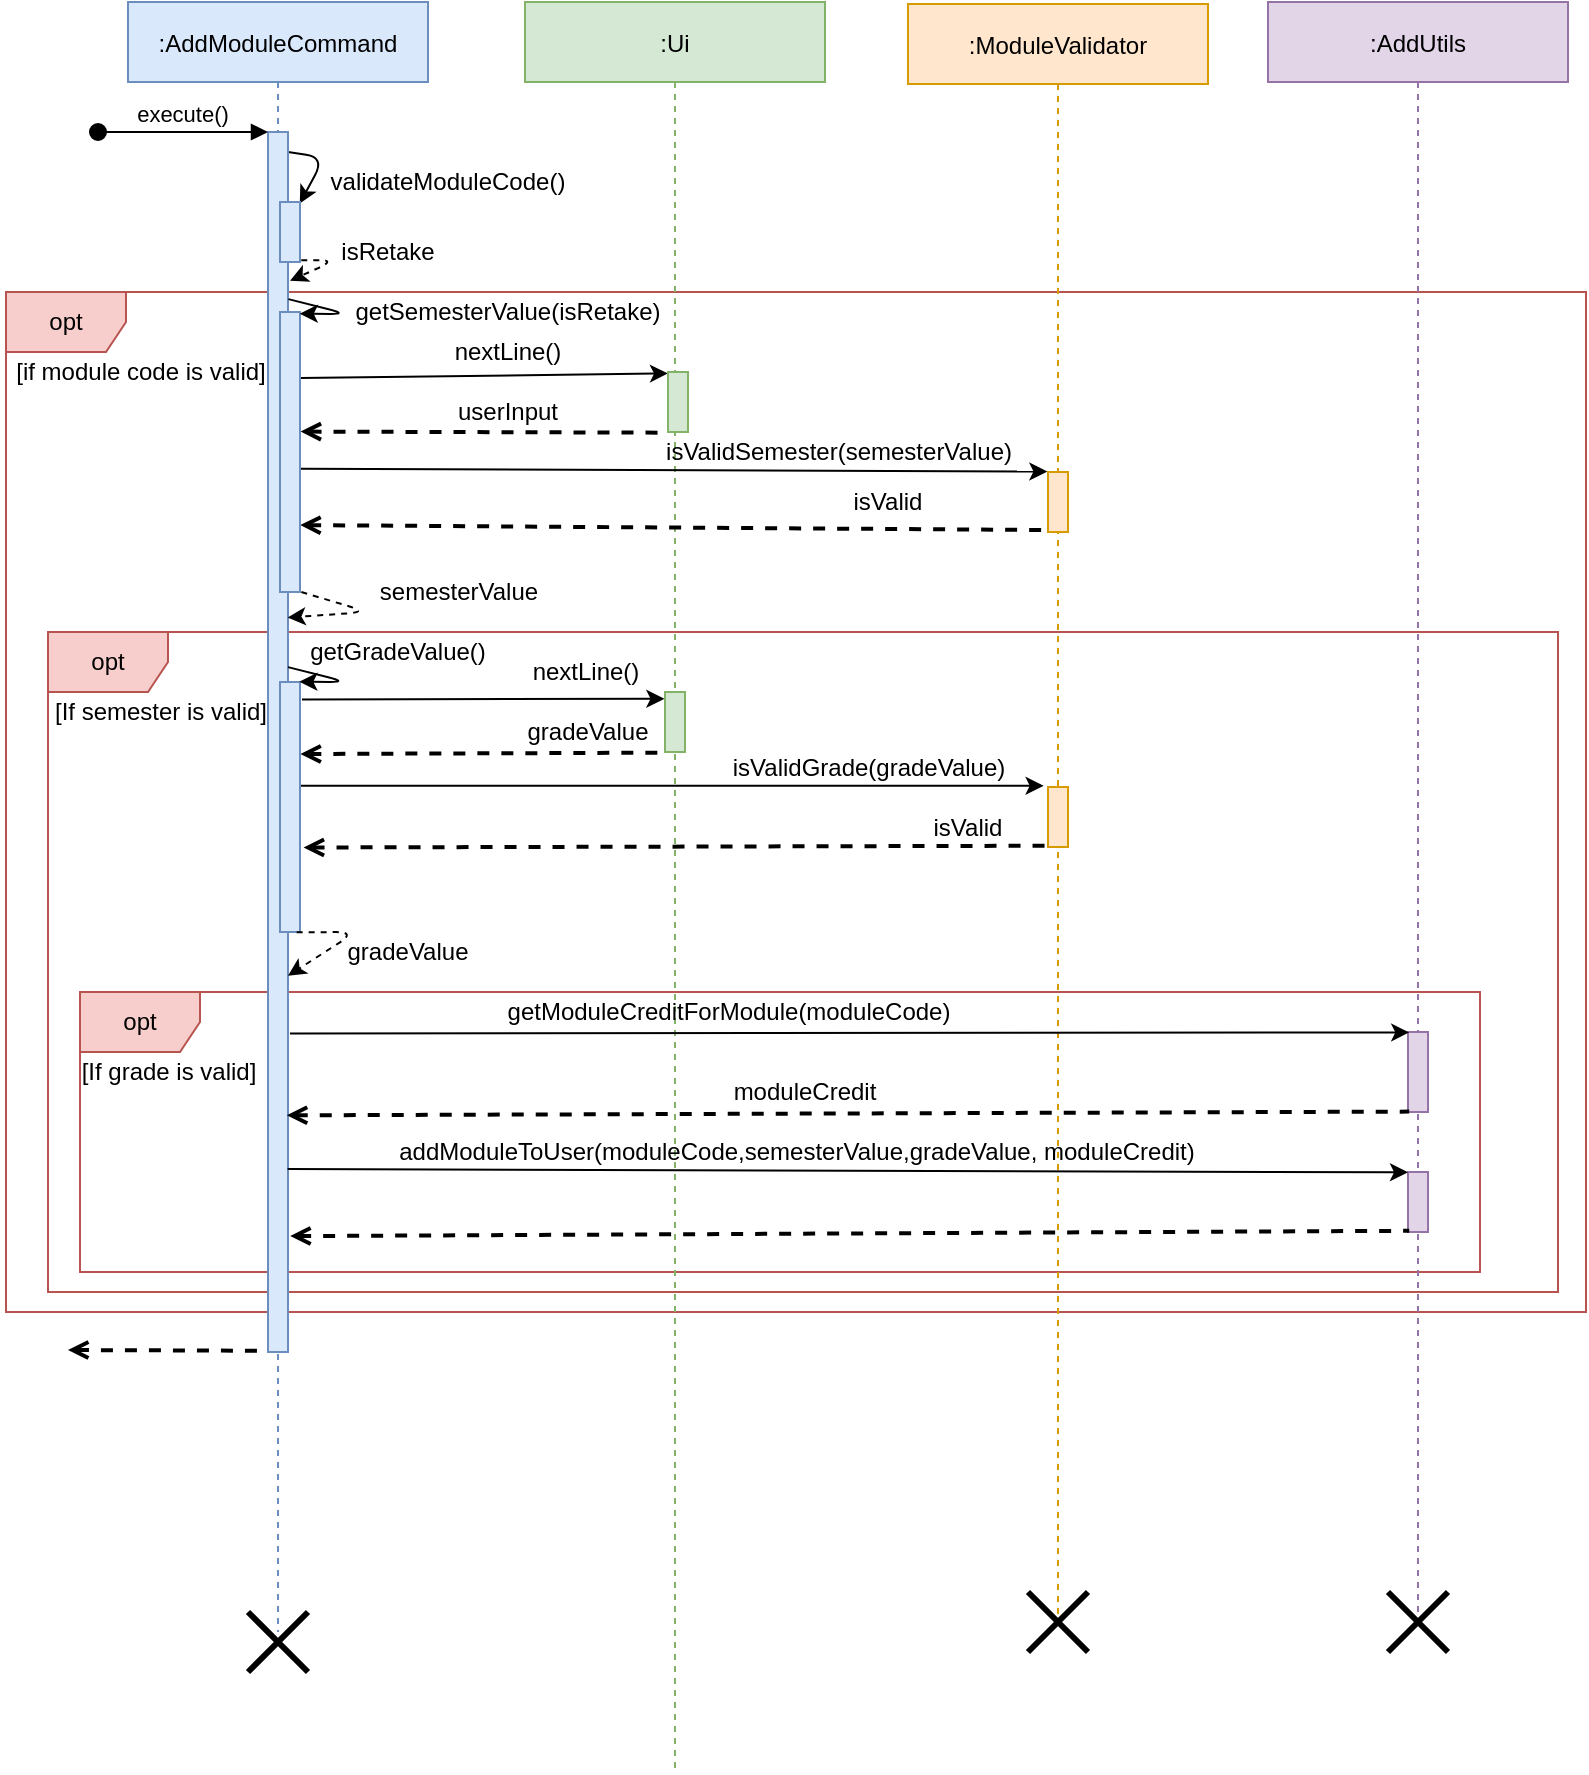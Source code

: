 <mxfile version="13.8.8" type="device"><diagram id="kgpKYQtTHZ0yAKxKKP6v" name="Page-1"><mxGraphModel dx="1422" dy="486" grid="1" gridSize="10" guides="1" tooltips="1" connect="1" arrows="1" fold="1" page="1" pageScale="1" pageWidth="827" pageHeight="1169" math="0" shadow="0"><root><mxCell id="0"/><mxCell id="1" parent="0"/><mxCell id="OehDhqGocTLMBrLsQ3r7-93" value="opt" style="shape=umlFrame;whiteSpace=wrap;html=1;fillColor=#f8cecc;strokeColor=#b85450;" parent="1" vertex="1"><mxGeometry x="9" y="170" width="790" height="510" as="geometry"/></mxCell><mxCell id="OehDhqGocTLMBrLsQ3r7-87" value="opt" style="shape=umlFrame;whiteSpace=wrap;html=1;fillColor=#f8cecc;strokeColor=#b85450;" parent="1" vertex="1"><mxGeometry x="30" y="340" width="755" height="330" as="geometry"/></mxCell><mxCell id="OehDhqGocTLMBrLsQ3r7-90" value="opt" style="shape=umlFrame;whiteSpace=wrap;html=1;fillColor=#f8cecc;strokeColor=#b85450;" parent="1" vertex="1"><mxGeometry x="46" y="520" width="700" height="140" as="geometry"/></mxCell><mxCell id="3nuBFxr9cyL0pnOWT2aG-1" value=":AddModuleCommand" style="shape=umlLifeline;perimeter=lifelinePerimeter;container=0;collapsible=0;recursiveResize=0;rounded=0;shadow=0;strokeWidth=1;fillColor=#dae8fc;strokeColor=#6c8ebf;" parent="1" vertex="1"><mxGeometry x="70" y="25" width="150" height="815" as="geometry"/></mxCell><mxCell id="OehDhqGocTLMBrLsQ3r7-13" value=":Ui" style="shape=umlLifeline;perimeter=lifelinePerimeter;container=0;collapsible=0;recursiveResize=0;rounded=0;shadow=0;strokeWidth=1;fillColor=#d5e8d4;strokeColor=#82b366;" parent="1" vertex="1"><mxGeometry x="268.5" y="25" width="150" height="885" as="geometry"/></mxCell><mxCell id="OehDhqGocTLMBrLsQ3r7-20" value="" style="endArrow=classic;html=1;exitX=1.179;exitY=0.196;exitDx=0;exitDy=0;exitPerimeter=0;entryX=0.989;entryY=0.026;entryDx=0;entryDy=0;entryPerimeter=0;" parent="1" edge="1" target="OehDhqGocTLMBrLsQ3r7-10"><mxGeometry width="50" height="50" relative="1" as="geometry"><mxPoint x="150.0" y="100.0" as="sourcePoint"/><mxPoint x="154.1" y="122.77" as="targetPoint"/><Array as="points"><mxPoint x="168.21" y="102.8"/></Array></mxGeometry></mxCell><mxCell id="OehDhqGocTLMBrLsQ3r7-21" value="validateModuleCode()" style="text;html=1;strokeColor=none;fillColor=none;align=center;verticalAlign=middle;whiteSpace=wrap;rounded=0;" parent="1" vertex="1"><mxGeometry x="170" y="105" width="120" height="20" as="geometry"/></mxCell><mxCell id="OehDhqGocTLMBrLsQ3r7-26" value="" style="endArrow=none;dashed=1;html=1;strokeWidth=2;entryX=-0.067;entryY=1.011;entryDx=0;entryDy=0;entryPerimeter=0;startArrow=open;startFill=0;exitX=1.029;exitY=0.427;exitDx=0;exitDy=0;exitPerimeter=0;" parent="1" source="f0Q2RszullXi6YRb4ohq-1" target="OehDhqGocTLMBrLsQ3r7-14" edge="1"><mxGeometry width="50" height="50" relative="1" as="geometry"><mxPoint x="230" y="260" as="sourcePoint"/><mxPoint x="280" y="210" as="targetPoint"/></mxGeometry></mxCell><mxCell id="OehDhqGocTLMBrLsQ3r7-28" value="" style="endArrow=none;dashed=1;html=1;strokeWidth=2;entryX=-0.033;entryY=1.011;entryDx=0;entryDy=0;entryPerimeter=0;exitX=1.02;exitY=0.288;exitDx=0;exitDy=0;exitPerimeter=0;startArrow=open;startFill=0;" parent="1" target="OehDhqGocTLMBrLsQ3r7-25" edge="1" source="f0Q2RszullXi6YRb4ohq-7"><mxGeometry width="50" height="50" relative="1" as="geometry"><mxPoint x="150" y="390.22" as="sourcePoint"/><mxPoint x="356.33" y="390" as="targetPoint"/></mxGeometry></mxCell><mxCell id="OehDhqGocTLMBrLsQ3r7-31" value="" style="endArrow=classic;html=1;entryX=0;entryY=0.023;entryDx=0;entryDy=0;entryPerimeter=0;exitX=1.029;exitY=0.236;exitDx=0;exitDy=0;exitPerimeter=0;" parent="1" source="f0Q2RszullXi6YRb4ohq-1" target="OehDhqGocTLMBrLsQ3r7-14" edge="1"><mxGeometry width="50" height="50" relative="1" as="geometry"><mxPoint x="151.0" y="190" as="sourcePoint"/><mxPoint x="340.0" y="189.67" as="targetPoint"/></mxGeometry></mxCell><mxCell id="OehDhqGocTLMBrLsQ3r7-32" value="" style="endArrow=classic;html=1;exitX=1.1;exitY=0.07;exitDx=0;exitDy=0;exitPerimeter=0;entryX=-0.03;entryY=0.113;entryDx=0;entryDy=0;entryPerimeter=0;" parent="1" source="f0Q2RszullXi6YRb4ohq-7" target="OehDhqGocTLMBrLsQ3r7-25" edge="1"><mxGeometry width="50" height="50" relative="1" as="geometry"><mxPoint x="156.0" y="260" as="sourcePoint"/><mxPoint x="360" y="260" as="targetPoint"/></mxGeometry></mxCell><mxCell id="OehDhqGocTLMBrLsQ3r7-34" value="nextLine()" style="text;html=1;strokeColor=none;fillColor=none;align=center;verticalAlign=middle;whiteSpace=wrap;rounded=0;" parent="1" vertex="1"><mxGeometry x="230" y="190" width="60" height="20" as="geometry"/></mxCell><mxCell id="OehDhqGocTLMBrLsQ3r7-35" value="nextLine()" style="text;html=1;strokeColor=none;fillColor=none;align=center;verticalAlign=middle;whiteSpace=wrap;rounded=0;" parent="1" vertex="1"><mxGeometry x="268.5" y="350" width="60" height="20" as="geometry"/></mxCell><mxCell id="OehDhqGocTLMBrLsQ3r7-36" value="userInput" style="text;html=1;strokeColor=none;fillColor=none;align=center;verticalAlign=middle;whiteSpace=wrap;rounded=0;" parent="1" vertex="1"><mxGeometry x="220" y="220" width="80" height="20" as="geometry"/></mxCell><mxCell id="OehDhqGocTLMBrLsQ3r7-37" value="gradeValue" style="text;html=1;strokeColor=none;fillColor=none;align=center;verticalAlign=middle;whiteSpace=wrap;rounded=0;" parent="1" vertex="1"><mxGeometry x="170" y="490" width="80" height="20" as="geometry"/></mxCell><mxCell id="OehDhqGocTLMBrLsQ3r7-42" value="semesterValue" style="text;html=1;align=center;verticalAlign=middle;resizable=0;points=[];autosize=1;" parent="1" vertex="1"><mxGeometry x="190" y="310" width="90" height="20" as="geometry"/></mxCell><mxCell id="OehDhqGocTLMBrLsQ3r7-46" value="" style="endArrow=classic;html=1;exitX=1.01;exitY=0.56;exitDx=0;exitDy=0;exitPerimeter=0;entryX=-0.031;entryY=-0.008;entryDx=0;entryDy=0;entryPerimeter=0;" parent="1" source="f0Q2RszullXi6YRb4ohq-1" target="OehDhqGocTLMBrLsQ3r7-45" edge="1"><mxGeometry width="50" height="50" relative="1" as="geometry"><mxPoint x="156.67" y="507.04" as="sourcePoint"/><mxPoint x="570" y="331" as="targetPoint"/><Array as="points"/></mxGeometry></mxCell><mxCell id="OehDhqGocTLMBrLsQ3r7-47" value="" style="endArrow=classic;html=1;entryX=-0.219;entryY=-0.021;entryDx=0;entryDy=0;entryPerimeter=0;" parent="1" source="3nuBFxr9cyL0pnOWT2aG-1" target="OehDhqGocTLMBrLsQ3r7-44" edge="1"><mxGeometry width="50" height="50" relative="1" as="geometry"><mxPoint x="146" y="560.82" as="sourcePoint"/><mxPoint x="530" y="560" as="targetPoint"/><Array as="points"/></mxGeometry></mxCell><mxCell id="OehDhqGocTLMBrLsQ3r7-49" value="" style="endArrow=none;dashed=1;html=1;strokeWidth=2;exitX=1.18;exitY=0.662;exitDx=0;exitDy=0;exitPerimeter=0;startArrow=open;startFill=0;entryX=-0.124;entryY=0.979;entryDx=0;entryDy=0;entryPerimeter=0;" parent="1" target="OehDhqGocTLMBrLsQ3r7-44" edge="1" source="f0Q2RszullXi6YRb4ohq-7"><mxGeometry width="50" height="50" relative="1" as="geometry"><mxPoint x="156.0" y="600" as="sourcePoint"/><mxPoint x="540.93" y="600" as="targetPoint"/></mxGeometry></mxCell><mxCell id="OehDhqGocTLMBrLsQ3r7-51" value="isValidSemester(semesterValue)" style="text;html=1;align=center;verticalAlign=middle;resizable=0;points=[];autosize=1;" parent="1" vertex="1"><mxGeometry x="330" y="240" width="190" height="20" as="geometry"/></mxCell><mxCell id="OehDhqGocTLMBrLsQ3r7-53" value="isValid" style="text;html=1;strokeColor=none;fillColor=none;align=center;verticalAlign=middle;whiteSpace=wrap;rounded=0;" parent="1" vertex="1"><mxGeometry x="430" y="265" width="40" height="20" as="geometry"/></mxCell><mxCell id="OehDhqGocTLMBrLsQ3r7-54" value="isValid" style="text;html=1;strokeColor=none;fillColor=none;align=center;verticalAlign=middle;whiteSpace=wrap;rounded=0;" parent="1" vertex="1"><mxGeometry x="470" y="427.5" width="40" height="20" as="geometry"/></mxCell><mxCell id="OehDhqGocTLMBrLsQ3r7-43" value=":ModuleValidator" style="shape=umlLifeline;perimeter=lifelinePerimeter;container=0;collapsible=0;recursiveResize=0;rounded=0;shadow=0;strokeWidth=1;fillColor=#ffe6cc;strokeColor=#d79b00;" parent="1" vertex="1"><mxGeometry x="460" y="26" width="150" height="814" as="geometry"/></mxCell><mxCell id="3nuBFxr9cyL0pnOWT2aG-2" value="" style="points=[];perimeter=orthogonalPerimeter;rounded=0;shadow=0;strokeWidth=1;fillColor=#dae8fc;strokeColor=#6c8ebf;" parent="1" vertex="1"><mxGeometry x="140" y="90" width="10" height="610" as="geometry"/></mxCell><mxCell id="3nuBFxr9cyL0pnOWT2aG-3" value="execute()" style="verticalAlign=bottom;startArrow=oval;endArrow=block;startSize=8;shadow=0;strokeWidth=1;labelBackgroundColor=none;" parent="1" edge="1"><mxGeometry x="70" y="20" as="geometry"><mxPoint x="55" y="90" as="sourcePoint"/><mxPoint x="140" y="90" as="targetPoint"/></mxGeometry></mxCell><mxCell id="OehDhqGocTLMBrLsQ3r7-14" value="" style="points=[];perimeter=orthogonalPerimeter;rounded=0;shadow=0;strokeWidth=1;fillColor=#d5e8d4;strokeColor=#82b366;" parent="1" vertex="1"><mxGeometry x="340" y="210" width="10" height="30" as="geometry"/></mxCell><mxCell id="OehDhqGocTLMBrLsQ3r7-25" value="" style="points=[];perimeter=orthogonalPerimeter;rounded=0;shadow=0;strokeWidth=1;fillColor=#d5e8d4;strokeColor=#82b366;" parent="1" vertex="1"><mxGeometry x="338.5" y="370" width="10" height="30" as="geometry"/></mxCell><mxCell id="OehDhqGocTLMBrLsQ3r7-10" value="" style="html=1;points=[];perimeter=orthogonalPerimeter;fillColor=#dae8fc;strokeColor=#6c8ebf;" parent="1" vertex="1"><mxGeometry x="146" y="125" width="10" height="30" as="geometry"/></mxCell><mxCell id="OehDhqGocTLMBrLsQ3r7-52" value="isValidGrade(gradeValue)" style="text;html=1;align=center;verticalAlign=middle;resizable=0;points=[];autosize=1;" parent="1" vertex="1"><mxGeometry x="365" y="397.5" width="150" height="20" as="geometry"/></mxCell><mxCell id="OehDhqGocTLMBrLsQ3r7-59" value="" style="endArrow=none;dashed=1;html=1;strokeWidth=2;exitX=1.01;exitY=0.761;exitDx=0;exitDy=0;exitPerimeter=0;startArrow=open;startFill=0;entryX=-0.067;entryY=0.967;entryDx=0;entryDy=0;entryPerimeter=0;" parent="1" source="f0Q2RszullXi6YRb4ohq-1" target="OehDhqGocTLMBrLsQ3r7-45" edge="1"><mxGeometry width="50" height="50" relative="1" as="geometry"><mxPoint x="157" y="539.71" as="sourcePoint"/><mxPoint x="430" y="551" as="targetPoint"/></mxGeometry></mxCell><mxCell id="OehDhqGocTLMBrLsQ3r7-60" value=":AddUtils" style="shape=umlLifeline;perimeter=lifelinePerimeter;container=0;collapsible=0;recursiveResize=0;rounded=0;shadow=0;strokeWidth=1;fillColor=#e1d5e7;strokeColor=#9673a6;" parent="1" vertex="1"><mxGeometry x="640" y="25" width="150" height="805" as="geometry"/></mxCell><mxCell id="OehDhqGocTLMBrLsQ3r7-67" value="" style="points=[];perimeter=orthogonalPerimeter;rounded=0;shadow=0;strokeWidth=1;fillColor=#e1d5e7;strokeColor=#9673a6;" parent="1" vertex="1"><mxGeometry x="710" y="610" width="10" height="30" as="geometry"/></mxCell><mxCell id="OehDhqGocTLMBrLsQ3r7-44" value="" style="points=[];perimeter=orthogonalPerimeter;rounded=0;shadow=0;strokeWidth=1;fillColor=#ffe6cc;strokeColor=#d79b00;" parent="1" vertex="1"><mxGeometry x="530" y="417.5" width="10" height="30" as="geometry"/></mxCell><mxCell id="OehDhqGocTLMBrLsQ3r7-45" value="" style="points=[];perimeter=orthogonalPerimeter;rounded=0;shadow=0;strokeWidth=1;fillColor=#ffe6cc;strokeColor=#d79b00;" parent="1" vertex="1"><mxGeometry x="530" y="260" width="10" height="30" as="geometry"/></mxCell><mxCell id="OehDhqGocTLMBrLsQ3r7-68" value="" style="endArrow=classic;html=1;exitX=0.98;exitY=0.85;exitDx=0;exitDy=0;exitPerimeter=0;entryX=0;entryY=0.006;entryDx=0;entryDy=0;entryPerimeter=0;" parent="1" source="3nuBFxr9cyL0pnOWT2aG-2" target="OehDhqGocTLMBrLsQ3r7-67" edge="1"><mxGeometry width="50" height="50" relative="1" as="geometry"><mxPoint x="150.0" y="660" as="sourcePoint"/><mxPoint x="600" y="660" as="targetPoint"/><Array as="points"/></mxGeometry></mxCell><mxCell id="OehDhqGocTLMBrLsQ3r7-70" value="addModuleToUser(moduleCode,semesterValue,gradeValue, moduleCredit)" style="text;html=1;align=center;verticalAlign=middle;resizable=0;points=[];autosize=1;" parent="1" vertex="1"><mxGeometry x="199" y="590" width="410" height="20" as="geometry"/></mxCell><mxCell id="OehDhqGocTLMBrLsQ3r7-75" value="" style="points=[];perimeter=orthogonalPerimeter;rounded=0;shadow=0;strokeWidth=1;fillColor=#e1d5e7;strokeColor=#9673a6;" parent="1" vertex="1"><mxGeometry x="710" y="540" width="10" height="40" as="geometry"/></mxCell><mxCell id="OehDhqGocTLMBrLsQ3r7-76" value="" style="endArrow=classic;html=1;exitX=1.1;exitY=0.739;exitDx=0;exitDy=0;exitPerimeter=0;entryX=0.06;entryY=0.005;entryDx=0;entryDy=0;entryPerimeter=0;" parent="1" target="OehDhqGocTLMBrLsQ3r7-75" edge="1" source="3nuBFxr9cyL0pnOWT2aG-2"><mxGeometry width="50" height="50" relative="1" as="geometry"><mxPoint x="151" y="650.76" as="sourcePoint"/><mxPoint x="700" y="650" as="targetPoint"/><Array as="points"/></mxGeometry></mxCell><mxCell id="OehDhqGocTLMBrLsQ3r7-77" value="" style="endArrow=none;dashed=1;html=1;strokeWidth=2;exitX=0.94;exitY=0.806;exitDx=0;exitDy=0;exitPerimeter=0;startArrow=open;startFill=0;entryX=0.06;entryY=0.995;entryDx=0;entryDy=0;entryPerimeter=0;" parent="1" source="3nuBFxr9cyL0pnOWT2aG-2" target="OehDhqGocTLMBrLsQ3r7-75" edge="1"><mxGeometry width="50" height="50" relative="1" as="geometry"><mxPoint x="315.07" y="690" as="sourcePoint"/><mxPoint x="700" y="690" as="targetPoint"/></mxGeometry></mxCell><mxCell id="OehDhqGocTLMBrLsQ3r7-78" value="getModuleCreditForModule(moduleCode)" style="text;html=1;align=center;verticalAlign=middle;resizable=0;points=[];autosize=1;" parent="1" vertex="1"><mxGeometry x="250" y="520" width="240" height="20" as="geometry"/></mxCell><mxCell id="OehDhqGocTLMBrLsQ3r7-79" value="moduleCredit" style="text;html=1;align=center;verticalAlign=middle;resizable=0;points=[];autosize=1;" parent="1" vertex="1"><mxGeometry x="362.5" y="560" width="90" height="20" as="geometry"/></mxCell><mxCell id="OehDhqGocTLMBrLsQ3r7-80" value="" style="shape=umlDestroy;whiteSpace=wrap;html=1;strokeWidth=3;" parent="1" vertex="1"><mxGeometry x="130" y="830" width="30" height="30" as="geometry"/></mxCell><mxCell id="OehDhqGocTLMBrLsQ3r7-81" value="" style="shape=umlDestroy;whiteSpace=wrap;html=1;strokeWidth=3;" parent="1" vertex="1"><mxGeometry x="700" y="820" width="30" height="30" as="geometry"/></mxCell><mxCell id="OehDhqGocTLMBrLsQ3r7-82" value="" style="shape=umlDestroy;whiteSpace=wrap;html=1;strokeWidth=3;" parent="1" vertex="1"><mxGeometry x="520" y="820" width="30" height="30" as="geometry"/></mxCell><mxCell id="OehDhqGocTLMBrLsQ3r7-85" value="" style="endArrow=classic;html=1;exitX=1.062;exitY=0.972;exitDx=0;exitDy=0;exitPerimeter=0;entryX=1.1;entryY=0.122;entryDx=0;entryDy=0;entryPerimeter=0;dashed=1;" parent="1" source="OehDhqGocTLMBrLsQ3r7-10" target="3nuBFxr9cyL0pnOWT2aG-2" edge="1"><mxGeometry width="50" height="50" relative="1" as="geometry"><mxPoint x="156.0" y="280.0" as="sourcePoint"/><mxPoint x="160.1" y="302.77" as="targetPoint"/><Array as="points"><mxPoint x="174" y="154"/></Array></mxGeometry></mxCell><mxCell id="OehDhqGocTLMBrLsQ3r7-88" value="" style="endArrow=none;dashed=1;html=1;strokeWidth=2;exitX=1.11;exitY=0.905;exitDx=0;exitDy=0;exitPerimeter=0;startArrow=open;startFill=0;entryX=0.06;entryY=0.98;entryDx=0;entryDy=0;entryPerimeter=0;" parent="1" target="OehDhqGocTLMBrLsQ3r7-67" edge="1" source="3nuBFxr9cyL0pnOWT2aG-2"><mxGeometry width="50" height="50" relative="1" as="geometry"><mxPoint x="150.71" y="770.6" as="sourcePoint"/><mxPoint x="700" y="770" as="targetPoint"/></mxGeometry></mxCell><mxCell id="OehDhqGocTLMBrLsQ3r7-89" value="[If semester is valid]" style="text;html=1;align=center;verticalAlign=middle;resizable=0;points=[];autosize=1;" parent="1" vertex="1"><mxGeometry x="26" y="370" width="120" height="20" as="geometry"/></mxCell><mxCell id="OehDhqGocTLMBrLsQ3r7-91" value="[If grade is valid]" style="text;html=1;align=center;verticalAlign=middle;resizable=0;points=[];autosize=1;" parent="1" vertex="1"><mxGeometry x="40" y="550" width="100" height="20" as="geometry"/></mxCell><mxCell id="OehDhqGocTLMBrLsQ3r7-94" value="[if module code is valid]" style="text;html=1;align=center;verticalAlign=middle;resizable=0;points=[];autosize=1;" parent="1" vertex="1"><mxGeometry x="6" y="200" width="140" height="20" as="geometry"/></mxCell><mxCell id="f0Q2RszullXi6YRb4ohq-1" value="" style="html=1;points=[];perimeter=orthogonalPerimeter;fillColor=#dae8fc;strokeColor=#6c8ebf;" vertex="1" parent="1"><mxGeometry x="146" y="180" width="10" height="140" as="geometry"/></mxCell><mxCell id="f0Q2RszullXi6YRb4ohq-2" value="isRetake" style="text;html=1;strokeColor=none;fillColor=none;align=center;verticalAlign=middle;whiteSpace=wrap;rounded=0;" vertex="1" parent="1"><mxGeometry x="170" y="140" width="60" height="20" as="geometry"/></mxCell><mxCell id="f0Q2RszullXi6YRb4ohq-3" value="" style="endArrow=classic;html=1;exitX=1.02;exitY=0.137;exitDx=0;exitDy=0;exitPerimeter=0;entryX=0.989;entryY=0.006;entryDx=0;entryDy=0;entryPerimeter=0;" edge="1" parent="1" source="3nuBFxr9cyL0pnOWT2aG-2" target="f0Q2RszullXi6YRb4ohq-1"><mxGeometry width="50" height="50" relative="1" as="geometry"><mxPoint x="180" y="174.22" as="sourcePoint"/><mxPoint x="185.89" y="200.0" as="targetPoint"/><Array as="points"><mxPoint x="180" y="181"/></Array></mxGeometry></mxCell><mxCell id="f0Q2RszullXi6YRb4ohq-4" value="getSemesterValue(isRetake)" style="text;html=1;strokeColor=none;fillColor=none;align=center;verticalAlign=middle;whiteSpace=wrap;rounded=0;" vertex="1" parent="1"><mxGeometry x="190" y="170" width="140" height="20" as="geometry"/></mxCell><mxCell id="f0Q2RszullXi6YRb4ohq-6" value="" style="endArrow=classic;html=1;exitX=1.067;exitY=1;exitDx=0;exitDy=0;exitPerimeter=0;dashed=1;entryX=0.98;entryY=0.398;entryDx=0;entryDy=0;entryPerimeter=0;" edge="1" parent="1" source="f0Q2RszullXi6YRb4ohq-1" target="3nuBFxr9cyL0pnOWT2aG-2"><mxGeometry width="50" height="50" relative="1" as="geometry"><mxPoint x="174.33" y="268.25" as="sourcePoint"/><mxPoint x="160" y="250" as="targetPoint"/><Array as="points"><mxPoint x="190" y="330"/></Array></mxGeometry></mxCell><mxCell id="f0Q2RszullXi6YRb4ohq-7" value="" style="html=1;points=[];perimeter=orthogonalPerimeter;fillColor=#dae8fc;strokeColor=#6c8ebf;" vertex="1" parent="1"><mxGeometry x="146" y="365" width="10" height="125" as="geometry"/></mxCell><mxCell id="f0Q2RszullXi6YRb4ohq-9" value="gradeValue" style="text;html=1;strokeColor=none;fillColor=none;align=center;verticalAlign=middle;whiteSpace=wrap;rounded=0;" vertex="1" parent="1"><mxGeometry x="270" y="380" width="60" height="20" as="geometry"/></mxCell><mxCell id="f0Q2RszullXi6YRb4ohq-10" value="getGradeValue()" style="text;html=1;strokeColor=none;fillColor=none;align=center;verticalAlign=middle;whiteSpace=wrap;rounded=0;" vertex="1" parent="1"><mxGeometry x="160" y="340" width="90" height="20" as="geometry"/></mxCell><mxCell id="f0Q2RszullXi6YRb4ohq-12" value="" style="endArrow=classic;html=1;exitX=1.033;exitY=0.327;exitDx=0;exitDy=0;exitPerimeter=0;entryX=1.167;entryY=0.582;entryDx=0;entryDy=0;entryPerimeter=0;dashed=1;" edge="1" parent="1"><mxGeometry width="50" height="50" relative="1" as="geometry"><mxPoint x="154.33" y="490.15" as="sourcePoint"/><mxPoint x="150" y="511.9" as="targetPoint"/><Array as="points"><mxPoint x="184" y="490"/></Array></mxGeometry></mxCell><mxCell id="f0Q2RszullXi6YRb4ohq-15" value="" style="endArrow=classic;html=1;exitX=1.02;exitY=0.137;exitDx=0;exitDy=0;exitPerimeter=0;entryX=0.989;entryY=0.006;entryDx=0;entryDy=0;entryPerimeter=0;" edge="1" parent="1"><mxGeometry width="50" height="50" relative="1" as="geometry"><mxPoint x="150.0" y="357.57" as="sourcePoint"/><mxPoint x="155.69" y="364.84" as="targetPoint"/><Array as="points"><mxPoint x="179.8" y="365"/></Array></mxGeometry></mxCell><mxCell id="f0Q2RszullXi6YRb4ohq-16" value="" style="endArrow=none;dashed=1;html=1;strokeWidth=2;entryX=-0.047;entryY=0.999;entryDx=0;entryDy=0;entryPerimeter=0;startArrow=open;startFill=0;" edge="1" parent="1" target="3nuBFxr9cyL0pnOWT2aG-2"><mxGeometry width="50" height="50" relative="1" as="geometry"><mxPoint x="40" y="699" as="sourcePoint"/><mxPoint x="90" y="710" as="targetPoint"/></mxGeometry></mxCell></root></mxGraphModel></diagram></mxfile>